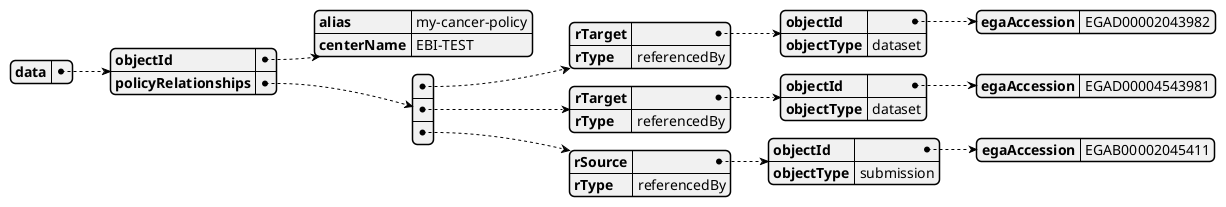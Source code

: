 @startjson

{
    "data": {
        "objectId": {
            "alias": "my-cancer-policy",
            "centerName": "EBI-TEST"
        },
        "policyRelationships": [
            {
                "rTarget": {
                    "objectId": {
                        "egaAccession": "EGAD00002043982"
                    },
                    "objectType": "dataset"
                },
                "rType": "referencedBy"
            },
            {
                "rTarget": {
                    "objectId": {
                        "egaAccession": "EGAD00004543981"
                    },
                    "objectType": "dataset"
                },
                "rType": "referencedBy"
            },
            {
                "rSource": {
                    "objectId": {
                        "egaAccession": "EGAB00002045411"
                    },
                    "objectType": "submission"
                },
                "rType": "referencedBy"
            }
        ]
    }
}
@endjson